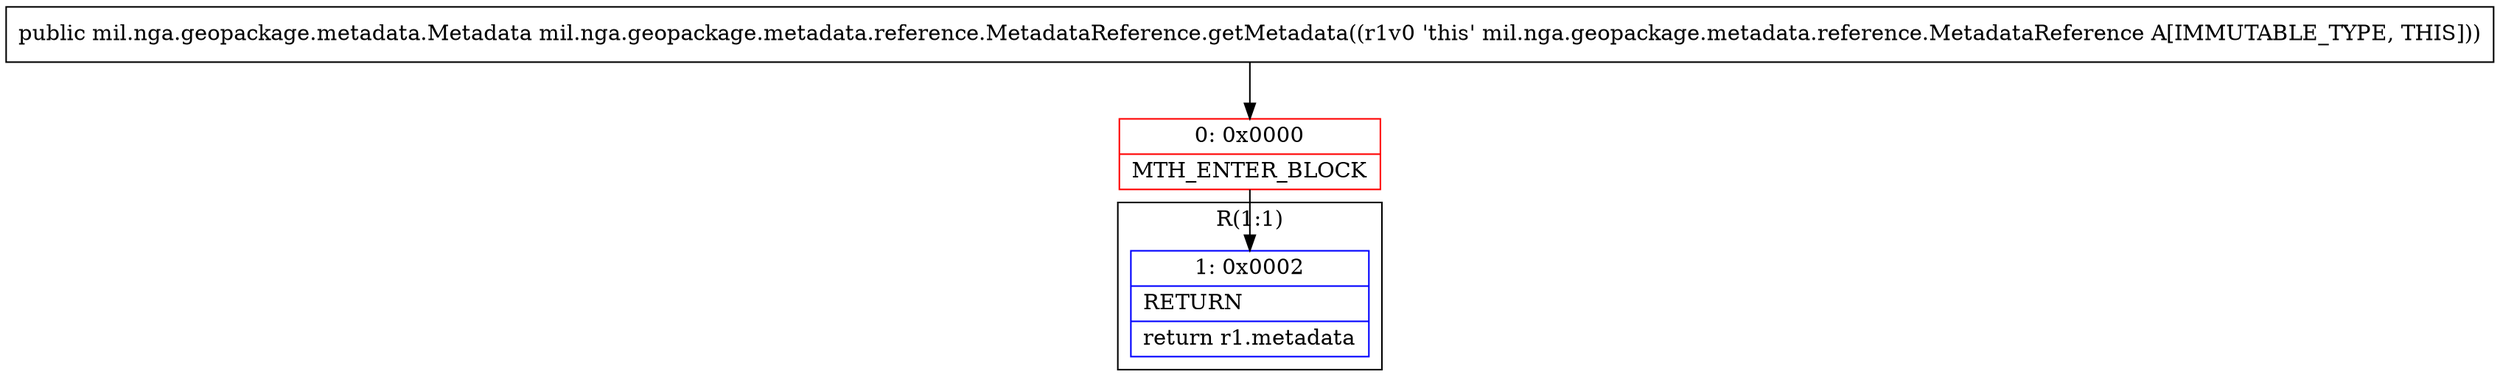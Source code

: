 digraph "CFG formil.nga.geopackage.metadata.reference.MetadataReference.getMetadata()Lmil\/nga\/geopackage\/metadata\/Metadata;" {
subgraph cluster_Region_115367003 {
label = "R(1:1)";
node [shape=record,color=blue];
Node_1 [shape=record,label="{1\:\ 0x0002|RETURN\l|return r1.metadata\l}"];
}
Node_0 [shape=record,color=red,label="{0\:\ 0x0000|MTH_ENTER_BLOCK\l}"];
MethodNode[shape=record,label="{public mil.nga.geopackage.metadata.Metadata mil.nga.geopackage.metadata.reference.MetadataReference.getMetadata((r1v0 'this' mil.nga.geopackage.metadata.reference.MetadataReference A[IMMUTABLE_TYPE, THIS])) }"];
MethodNode -> Node_0;
Node_0 -> Node_1;
}


